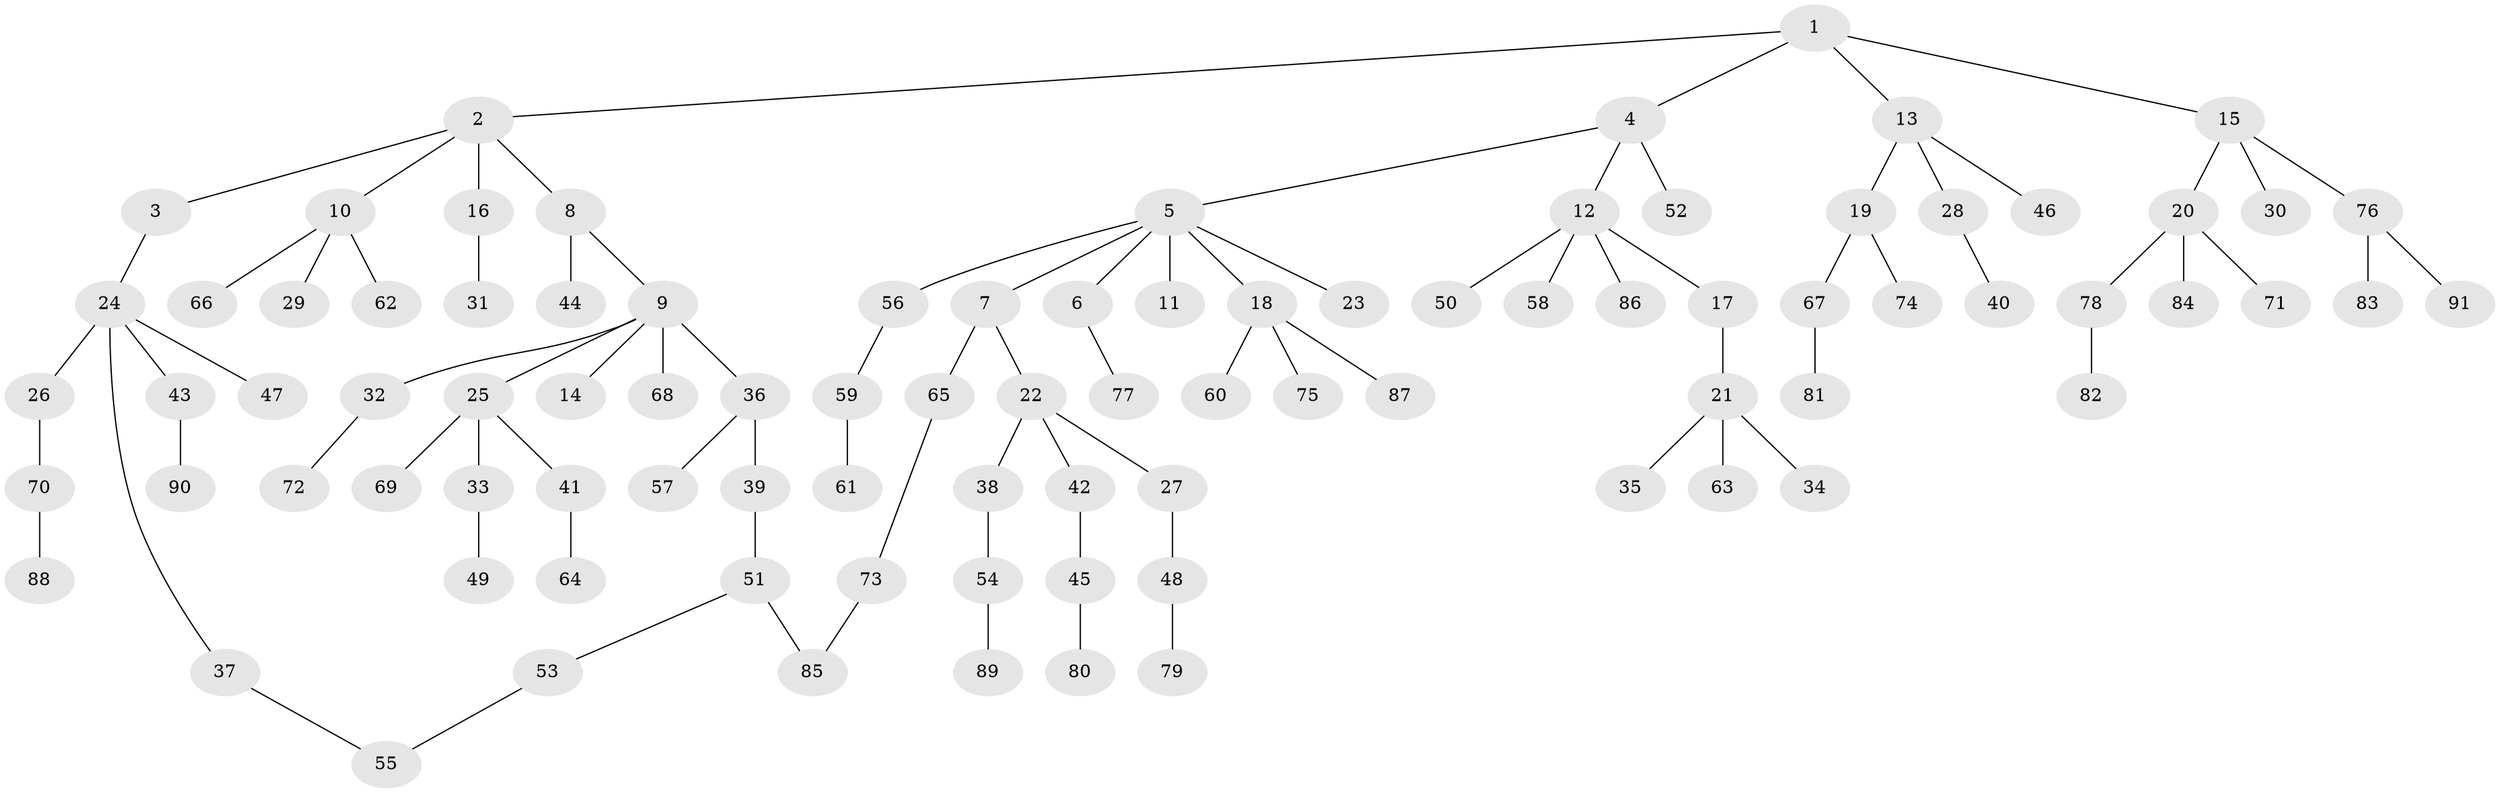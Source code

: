 // coarse degree distribution, {9: 0.022222222222222223, 5: 0.06666666666666667, 3: 0.1111111111111111, 7: 0.022222222222222223, 2: 0.17777777777777778, 1: 0.5777777777777777, 4: 0.022222222222222223}
// Generated by graph-tools (version 1.1) at 2025/17/03/04/25 18:17:13]
// undirected, 91 vertices, 92 edges
graph export_dot {
graph [start="1"]
  node [color=gray90,style=filled];
  1;
  2;
  3;
  4;
  5;
  6;
  7;
  8;
  9;
  10;
  11;
  12;
  13;
  14;
  15;
  16;
  17;
  18;
  19;
  20;
  21;
  22;
  23;
  24;
  25;
  26;
  27;
  28;
  29;
  30;
  31;
  32;
  33;
  34;
  35;
  36;
  37;
  38;
  39;
  40;
  41;
  42;
  43;
  44;
  45;
  46;
  47;
  48;
  49;
  50;
  51;
  52;
  53;
  54;
  55;
  56;
  57;
  58;
  59;
  60;
  61;
  62;
  63;
  64;
  65;
  66;
  67;
  68;
  69;
  70;
  71;
  72;
  73;
  74;
  75;
  76;
  77;
  78;
  79;
  80;
  81;
  82;
  83;
  84;
  85;
  86;
  87;
  88;
  89;
  90;
  91;
  1 -- 2;
  1 -- 4;
  1 -- 13;
  1 -- 15;
  2 -- 3;
  2 -- 8;
  2 -- 10;
  2 -- 16;
  3 -- 24;
  4 -- 5;
  4 -- 12;
  4 -- 52;
  5 -- 6;
  5 -- 7;
  5 -- 11;
  5 -- 18;
  5 -- 23;
  5 -- 56;
  6 -- 77;
  7 -- 22;
  7 -- 65;
  8 -- 9;
  8 -- 44;
  9 -- 14;
  9 -- 25;
  9 -- 32;
  9 -- 36;
  9 -- 68;
  10 -- 29;
  10 -- 62;
  10 -- 66;
  12 -- 17;
  12 -- 50;
  12 -- 58;
  12 -- 86;
  13 -- 19;
  13 -- 28;
  13 -- 46;
  15 -- 20;
  15 -- 30;
  15 -- 76;
  16 -- 31;
  17 -- 21;
  18 -- 60;
  18 -- 75;
  18 -- 87;
  19 -- 67;
  19 -- 74;
  20 -- 71;
  20 -- 78;
  20 -- 84;
  21 -- 34;
  21 -- 35;
  21 -- 63;
  22 -- 27;
  22 -- 38;
  22 -- 42;
  24 -- 26;
  24 -- 37;
  24 -- 43;
  24 -- 47;
  25 -- 33;
  25 -- 41;
  25 -- 69;
  26 -- 70;
  27 -- 48;
  28 -- 40;
  32 -- 72;
  33 -- 49;
  36 -- 39;
  36 -- 57;
  37 -- 55;
  38 -- 54;
  39 -- 51;
  41 -- 64;
  42 -- 45;
  43 -- 90;
  45 -- 80;
  48 -- 79;
  51 -- 53;
  51 -- 85;
  53 -- 55;
  54 -- 89;
  56 -- 59;
  59 -- 61;
  65 -- 73;
  67 -- 81;
  70 -- 88;
  73 -- 85;
  76 -- 83;
  76 -- 91;
  78 -- 82;
}
